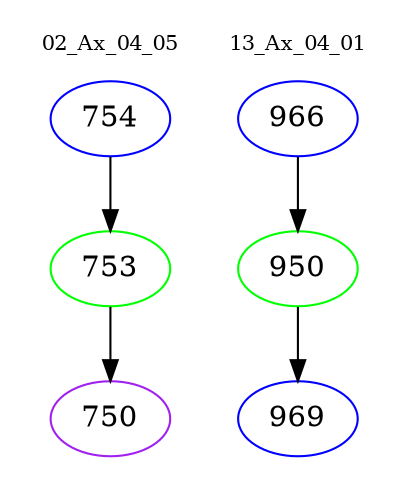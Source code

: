 digraph{
subgraph cluster_0 {
color = white
label = "02_Ax_04_05";
fontsize=10;
T0_754 [label="754", color="blue"]
T0_754 -> T0_753 [color="black"]
T0_753 [label="753", color="green"]
T0_753 -> T0_750 [color="black"]
T0_750 [label="750", color="purple"]
}
subgraph cluster_1 {
color = white
label = "13_Ax_04_01";
fontsize=10;
T1_966 [label="966", color="blue"]
T1_966 -> T1_950 [color="black"]
T1_950 [label="950", color="green"]
T1_950 -> T1_969 [color="black"]
T1_969 [label="969", color="blue"]
}
}
